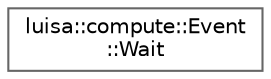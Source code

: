 digraph "类继承关系图"
{
 // LATEX_PDF_SIZE
  bgcolor="transparent";
  edge [fontname=Helvetica,fontsize=10,labelfontname=Helvetica,labelfontsize=10];
  node [fontname=Helvetica,fontsize=10,shape=box,height=0.2,width=0.4];
  rankdir="LR";
  Node0 [id="Node000000",label="luisa::compute::Event\l::Wait",height=0.2,width=0.4,color="grey40", fillcolor="white", style="filled",URL="$structluisa_1_1compute_1_1_event_1_1_wait.html",tooltip=" "];
}
